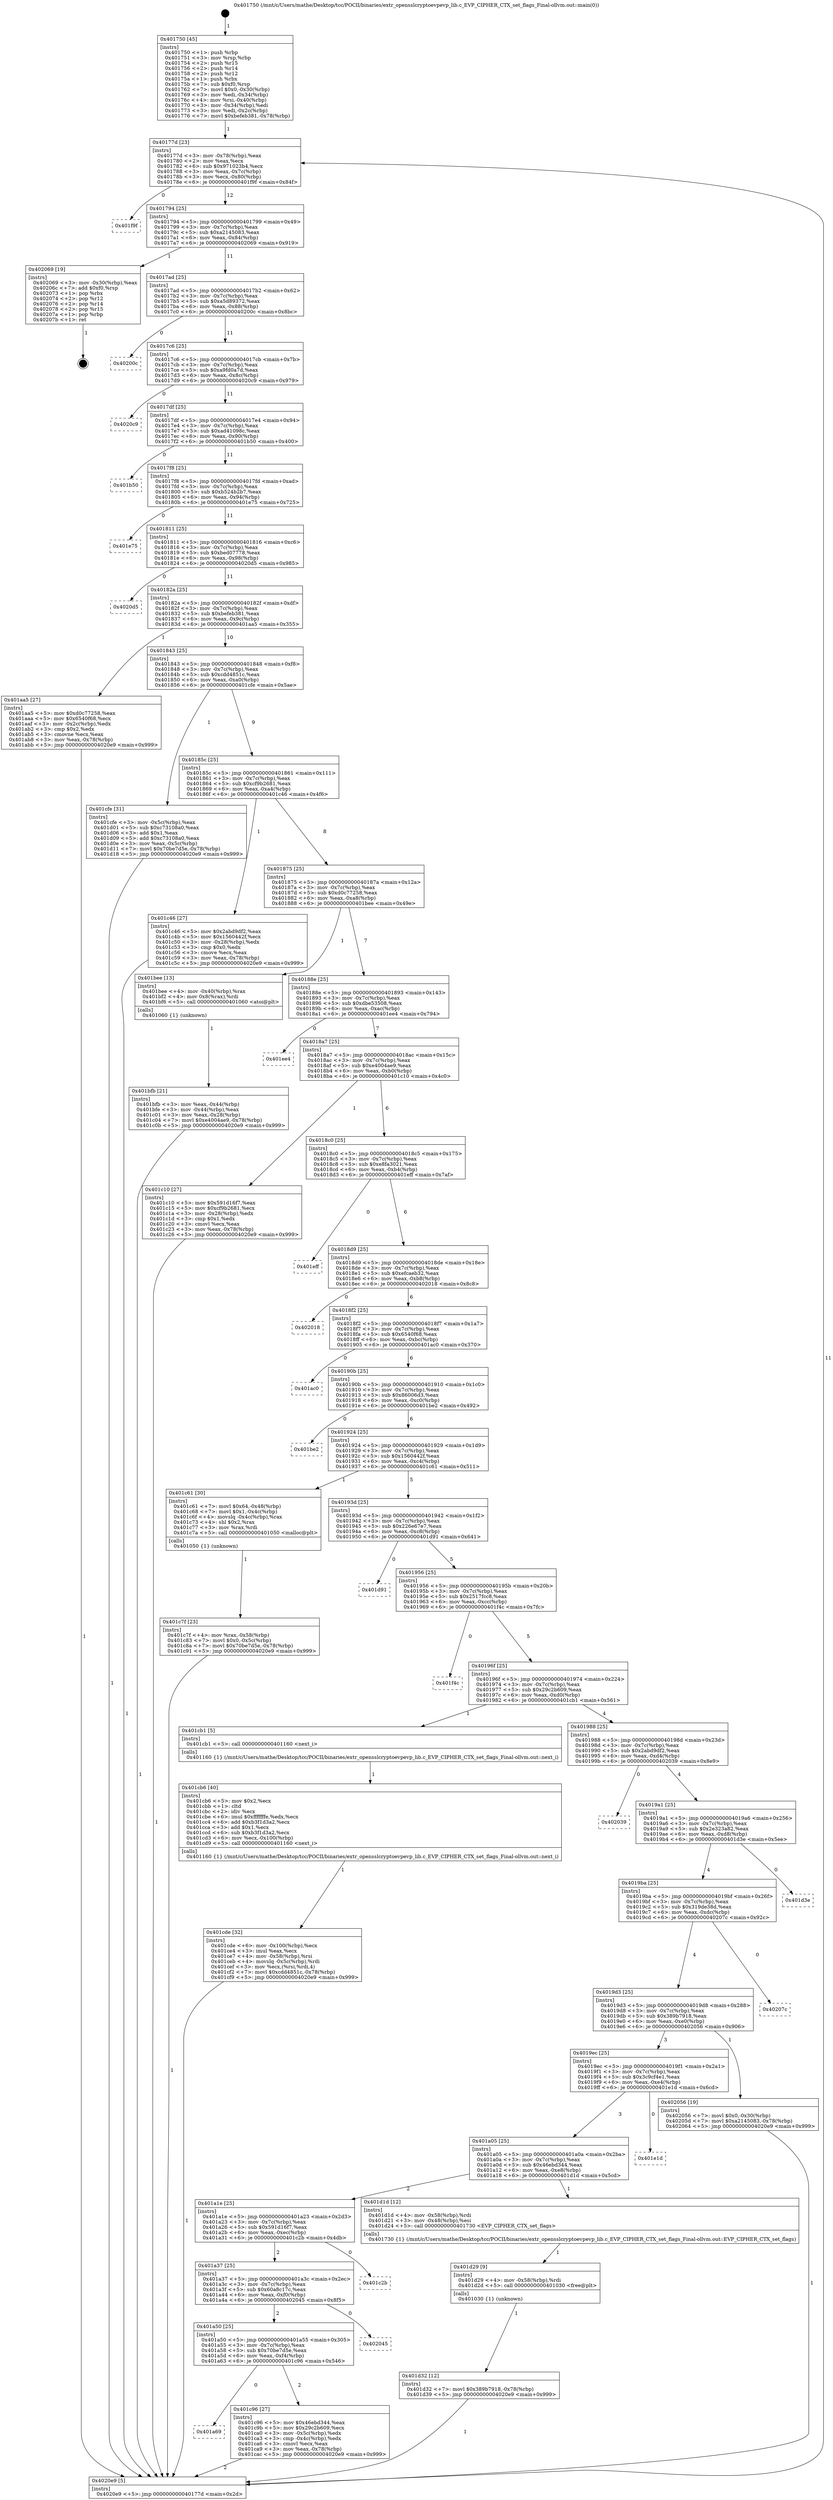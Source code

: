 digraph "0x401750" {
  label = "0x401750 (/mnt/c/Users/mathe/Desktop/tcc/POCII/binaries/extr_opensslcryptoevpevp_lib.c_EVP_CIPHER_CTX_set_flags_Final-ollvm.out::main(0))"
  labelloc = "t"
  node[shape=record]

  Entry [label="",width=0.3,height=0.3,shape=circle,fillcolor=black,style=filled]
  "0x40177d" [label="{
     0x40177d [23]\l
     | [instrs]\l
     &nbsp;&nbsp;0x40177d \<+3\>: mov -0x78(%rbp),%eax\l
     &nbsp;&nbsp;0x401780 \<+2\>: mov %eax,%ecx\l
     &nbsp;&nbsp;0x401782 \<+6\>: sub $0x971023b4,%ecx\l
     &nbsp;&nbsp;0x401788 \<+3\>: mov %eax,-0x7c(%rbp)\l
     &nbsp;&nbsp;0x40178b \<+3\>: mov %ecx,-0x80(%rbp)\l
     &nbsp;&nbsp;0x40178e \<+6\>: je 0000000000401f9f \<main+0x84f\>\l
  }"]
  "0x401f9f" [label="{
     0x401f9f\l
  }", style=dashed]
  "0x401794" [label="{
     0x401794 [25]\l
     | [instrs]\l
     &nbsp;&nbsp;0x401794 \<+5\>: jmp 0000000000401799 \<main+0x49\>\l
     &nbsp;&nbsp;0x401799 \<+3\>: mov -0x7c(%rbp),%eax\l
     &nbsp;&nbsp;0x40179c \<+5\>: sub $0xa2145083,%eax\l
     &nbsp;&nbsp;0x4017a1 \<+6\>: mov %eax,-0x84(%rbp)\l
     &nbsp;&nbsp;0x4017a7 \<+6\>: je 0000000000402069 \<main+0x919\>\l
  }"]
  Exit [label="",width=0.3,height=0.3,shape=circle,fillcolor=black,style=filled,peripheries=2]
  "0x402069" [label="{
     0x402069 [19]\l
     | [instrs]\l
     &nbsp;&nbsp;0x402069 \<+3\>: mov -0x30(%rbp),%eax\l
     &nbsp;&nbsp;0x40206c \<+7\>: add $0xf0,%rsp\l
     &nbsp;&nbsp;0x402073 \<+1\>: pop %rbx\l
     &nbsp;&nbsp;0x402074 \<+2\>: pop %r12\l
     &nbsp;&nbsp;0x402076 \<+2\>: pop %r14\l
     &nbsp;&nbsp;0x402078 \<+2\>: pop %r15\l
     &nbsp;&nbsp;0x40207a \<+1\>: pop %rbp\l
     &nbsp;&nbsp;0x40207b \<+1\>: ret\l
  }"]
  "0x4017ad" [label="{
     0x4017ad [25]\l
     | [instrs]\l
     &nbsp;&nbsp;0x4017ad \<+5\>: jmp 00000000004017b2 \<main+0x62\>\l
     &nbsp;&nbsp;0x4017b2 \<+3\>: mov -0x7c(%rbp),%eax\l
     &nbsp;&nbsp;0x4017b5 \<+5\>: sub $0xa5d89372,%eax\l
     &nbsp;&nbsp;0x4017ba \<+6\>: mov %eax,-0x88(%rbp)\l
     &nbsp;&nbsp;0x4017c0 \<+6\>: je 000000000040200c \<main+0x8bc\>\l
  }"]
  "0x401d32" [label="{
     0x401d32 [12]\l
     | [instrs]\l
     &nbsp;&nbsp;0x401d32 \<+7\>: movl $0x389b7918,-0x78(%rbp)\l
     &nbsp;&nbsp;0x401d39 \<+5\>: jmp 00000000004020e9 \<main+0x999\>\l
  }"]
  "0x40200c" [label="{
     0x40200c\l
  }", style=dashed]
  "0x4017c6" [label="{
     0x4017c6 [25]\l
     | [instrs]\l
     &nbsp;&nbsp;0x4017c6 \<+5\>: jmp 00000000004017cb \<main+0x7b\>\l
     &nbsp;&nbsp;0x4017cb \<+3\>: mov -0x7c(%rbp),%eax\l
     &nbsp;&nbsp;0x4017ce \<+5\>: sub $0xa9fd0a7d,%eax\l
     &nbsp;&nbsp;0x4017d3 \<+6\>: mov %eax,-0x8c(%rbp)\l
     &nbsp;&nbsp;0x4017d9 \<+6\>: je 00000000004020c9 \<main+0x979\>\l
  }"]
  "0x401d29" [label="{
     0x401d29 [9]\l
     | [instrs]\l
     &nbsp;&nbsp;0x401d29 \<+4\>: mov -0x58(%rbp),%rdi\l
     &nbsp;&nbsp;0x401d2d \<+5\>: call 0000000000401030 \<free@plt\>\l
     | [calls]\l
     &nbsp;&nbsp;0x401030 \{1\} (unknown)\l
  }"]
  "0x4020c9" [label="{
     0x4020c9\l
  }", style=dashed]
  "0x4017df" [label="{
     0x4017df [25]\l
     | [instrs]\l
     &nbsp;&nbsp;0x4017df \<+5\>: jmp 00000000004017e4 \<main+0x94\>\l
     &nbsp;&nbsp;0x4017e4 \<+3\>: mov -0x7c(%rbp),%eax\l
     &nbsp;&nbsp;0x4017e7 \<+5\>: sub $0xad41098c,%eax\l
     &nbsp;&nbsp;0x4017ec \<+6\>: mov %eax,-0x90(%rbp)\l
     &nbsp;&nbsp;0x4017f2 \<+6\>: je 0000000000401b50 \<main+0x400\>\l
  }"]
  "0x401cde" [label="{
     0x401cde [32]\l
     | [instrs]\l
     &nbsp;&nbsp;0x401cde \<+6\>: mov -0x100(%rbp),%ecx\l
     &nbsp;&nbsp;0x401ce4 \<+3\>: imul %eax,%ecx\l
     &nbsp;&nbsp;0x401ce7 \<+4\>: mov -0x58(%rbp),%rsi\l
     &nbsp;&nbsp;0x401ceb \<+4\>: movslq -0x5c(%rbp),%rdi\l
     &nbsp;&nbsp;0x401cef \<+3\>: mov %ecx,(%rsi,%rdi,4)\l
     &nbsp;&nbsp;0x401cf2 \<+7\>: movl $0xcdd4851c,-0x78(%rbp)\l
     &nbsp;&nbsp;0x401cf9 \<+5\>: jmp 00000000004020e9 \<main+0x999\>\l
  }"]
  "0x401b50" [label="{
     0x401b50\l
  }", style=dashed]
  "0x4017f8" [label="{
     0x4017f8 [25]\l
     | [instrs]\l
     &nbsp;&nbsp;0x4017f8 \<+5\>: jmp 00000000004017fd \<main+0xad\>\l
     &nbsp;&nbsp;0x4017fd \<+3\>: mov -0x7c(%rbp),%eax\l
     &nbsp;&nbsp;0x401800 \<+5\>: sub $0xb524b2b7,%eax\l
     &nbsp;&nbsp;0x401805 \<+6\>: mov %eax,-0x94(%rbp)\l
     &nbsp;&nbsp;0x40180b \<+6\>: je 0000000000401e75 \<main+0x725\>\l
  }"]
  "0x401cb6" [label="{
     0x401cb6 [40]\l
     | [instrs]\l
     &nbsp;&nbsp;0x401cb6 \<+5\>: mov $0x2,%ecx\l
     &nbsp;&nbsp;0x401cbb \<+1\>: cltd\l
     &nbsp;&nbsp;0x401cbc \<+2\>: idiv %ecx\l
     &nbsp;&nbsp;0x401cbe \<+6\>: imul $0xfffffffe,%edx,%ecx\l
     &nbsp;&nbsp;0x401cc4 \<+6\>: add $0xb3f1d3a2,%ecx\l
     &nbsp;&nbsp;0x401cca \<+3\>: add $0x1,%ecx\l
     &nbsp;&nbsp;0x401ccd \<+6\>: sub $0xb3f1d3a2,%ecx\l
     &nbsp;&nbsp;0x401cd3 \<+6\>: mov %ecx,-0x100(%rbp)\l
     &nbsp;&nbsp;0x401cd9 \<+5\>: call 0000000000401160 \<next_i\>\l
     | [calls]\l
     &nbsp;&nbsp;0x401160 \{1\} (/mnt/c/Users/mathe/Desktop/tcc/POCII/binaries/extr_opensslcryptoevpevp_lib.c_EVP_CIPHER_CTX_set_flags_Final-ollvm.out::next_i)\l
  }"]
  "0x401e75" [label="{
     0x401e75\l
  }", style=dashed]
  "0x401811" [label="{
     0x401811 [25]\l
     | [instrs]\l
     &nbsp;&nbsp;0x401811 \<+5\>: jmp 0000000000401816 \<main+0xc6\>\l
     &nbsp;&nbsp;0x401816 \<+3\>: mov -0x7c(%rbp),%eax\l
     &nbsp;&nbsp;0x401819 \<+5\>: sub $0xbed07778,%eax\l
     &nbsp;&nbsp;0x40181e \<+6\>: mov %eax,-0x98(%rbp)\l
     &nbsp;&nbsp;0x401824 \<+6\>: je 00000000004020d5 \<main+0x985\>\l
  }"]
  "0x401a69" [label="{
     0x401a69\l
  }", style=dashed]
  "0x4020d5" [label="{
     0x4020d5\l
  }", style=dashed]
  "0x40182a" [label="{
     0x40182a [25]\l
     | [instrs]\l
     &nbsp;&nbsp;0x40182a \<+5\>: jmp 000000000040182f \<main+0xdf\>\l
     &nbsp;&nbsp;0x40182f \<+3\>: mov -0x7c(%rbp),%eax\l
     &nbsp;&nbsp;0x401832 \<+5\>: sub $0xbefeb381,%eax\l
     &nbsp;&nbsp;0x401837 \<+6\>: mov %eax,-0x9c(%rbp)\l
     &nbsp;&nbsp;0x40183d \<+6\>: je 0000000000401aa5 \<main+0x355\>\l
  }"]
  "0x401c96" [label="{
     0x401c96 [27]\l
     | [instrs]\l
     &nbsp;&nbsp;0x401c96 \<+5\>: mov $0x46ebd344,%eax\l
     &nbsp;&nbsp;0x401c9b \<+5\>: mov $0x29c2b609,%ecx\l
     &nbsp;&nbsp;0x401ca0 \<+3\>: mov -0x5c(%rbp),%edx\l
     &nbsp;&nbsp;0x401ca3 \<+3\>: cmp -0x4c(%rbp),%edx\l
     &nbsp;&nbsp;0x401ca6 \<+3\>: cmovl %ecx,%eax\l
     &nbsp;&nbsp;0x401ca9 \<+3\>: mov %eax,-0x78(%rbp)\l
     &nbsp;&nbsp;0x401cac \<+5\>: jmp 00000000004020e9 \<main+0x999\>\l
  }"]
  "0x401aa5" [label="{
     0x401aa5 [27]\l
     | [instrs]\l
     &nbsp;&nbsp;0x401aa5 \<+5\>: mov $0xd0c77258,%eax\l
     &nbsp;&nbsp;0x401aaa \<+5\>: mov $0x6540f68,%ecx\l
     &nbsp;&nbsp;0x401aaf \<+3\>: mov -0x2c(%rbp),%edx\l
     &nbsp;&nbsp;0x401ab2 \<+3\>: cmp $0x2,%edx\l
     &nbsp;&nbsp;0x401ab5 \<+3\>: cmovne %ecx,%eax\l
     &nbsp;&nbsp;0x401ab8 \<+3\>: mov %eax,-0x78(%rbp)\l
     &nbsp;&nbsp;0x401abb \<+5\>: jmp 00000000004020e9 \<main+0x999\>\l
  }"]
  "0x401843" [label="{
     0x401843 [25]\l
     | [instrs]\l
     &nbsp;&nbsp;0x401843 \<+5\>: jmp 0000000000401848 \<main+0xf8\>\l
     &nbsp;&nbsp;0x401848 \<+3\>: mov -0x7c(%rbp),%eax\l
     &nbsp;&nbsp;0x40184b \<+5\>: sub $0xcdd4851c,%eax\l
     &nbsp;&nbsp;0x401850 \<+6\>: mov %eax,-0xa0(%rbp)\l
     &nbsp;&nbsp;0x401856 \<+6\>: je 0000000000401cfe \<main+0x5ae\>\l
  }"]
  "0x4020e9" [label="{
     0x4020e9 [5]\l
     | [instrs]\l
     &nbsp;&nbsp;0x4020e9 \<+5\>: jmp 000000000040177d \<main+0x2d\>\l
  }"]
  "0x401750" [label="{
     0x401750 [45]\l
     | [instrs]\l
     &nbsp;&nbsp;0x401750 \<+1\>: push %rbp\l
     &nbsp;&nbsp;0x401751 \<+3\>: mov %rsp,%rbp\l
     &nbsp;&nbsp;0x401754 \<+2\>: push %r15\l
     &nbsp;&nbsp;0x401756 \<+2\>: push %r14\l
     &nbsp;&nbsp;0x401758 \<+2\>: push %r12\l
     &nbsp;&nbsp;0x40175a \<+1\>: push %rbx\l
     &nbsp;&nbsp;0x40175b \<+7\>: sub $0xf0,%rsp\l
     &nbsp;&nbsp;0x401762 \<+7\>: movl $0x0,-0x30(%rbp)\l
     &nbsp;&nbsp;0x401769 \<+3\>: mov %edi,-0x34(%rbp)\l
     &nbsp;&nbsp;0x40176c \<+4\>: mov %rsi,-0x40(%rbp)\l
     &nbsp;&nbsp;0x401770 \<+3\>: mov -0x34(%rbp),%edi\l
     &nbsp;&nbsp;0x401773 \<+3\>: mov %edi,-0x2c(%rbp)\l
     &nbsp;&nbsp;0x401776 \<+7\>: movl $0xbefeb381,-0x78(%rbp)\l
  }"]
  "0x401a50" [label="{
     0x401a50 [25]\l
     | [instrs]\l
     &nbsp;&nbsp;0x401a50 \<+5\>: jmp 0000000000401a55 \<main+0x305\>\l
     &nbsp;&nbsp;0x401a55 \<+3\>: mov -0x7c(%rbp),%eax\l
     &nbsp;&nbsp;0x401a58 \<+5\>: sub $0x70be7d5e,%eax\l
     &nbsp;&nbsp;0x401a5d \<+6\>: mov %eax,-0xf4(%rbp)\l
     &nbsp;&nbsp;0x401a63 \<+6\>: je 0000000000401c96 \<main+0x546\>\l
  }"]
  "0x401cfe" [label="{
     0x401cfe [31]\l
     | [instrs]\l
     &nbsp;&nbsp;0x401cfe \<+3\>: mov -0x5c(%rbp),%eax\l
     &nbsp;&nbsp;0x401d01 \<+5\>: sub $0xc73108a0,%eax\l
     &nbsp;&nbsp;0x401d06 \<+3\>: add $0x1,%eax\l
     &nbsp;&nbsp;0x401d09 \<+5\>: add $0xc73108a0,%eax\l
     &nbsp;&nbsp;0x401d0e \<+3\>: mov %eax,-0x5c(%rbp)\l
     &nbsp;&nbsp;0x401d11 \<+7\>: movl $0x70be7d5e,-0x78(%rbp)\l
     &nbsp;&nbsp;0x401d18 \<+5\>: jmp 00000000004020e9 \<main+0x999\>\l
  }"]
  "0x40185c" [label="{
     0x40185c [25]\l
     | [instrs]\l
     &nbsp;&nbsp;0x40185c \<+5\>: jmp 0000000000401861 \<main+0x111\>\l
     &nbsp;&nbsp;0x401861 \<+3\>: mov -0x7c(%rbp),%eax\l
     &nbsp;&nbsp;0x401864 \<+5\>: sub $0xcf9b2681,%eax\l
     &nbsp;&nbsp;0x401869 \<+6\>: mov %eax,-0xa4(%rbp)\l
     &nbsp;&nbsp;0x40186f \<+6\>: je 0000000000401c46 \<main+0x4f6\>\l
  }"]
  "0x402045" [label="{
     0x402045\l
  }", style=dashed]
  "0x401c46" [label="{
     0x401c46 [27]\l
     | [instrs]\l
     &nbsp;&nbsp;0x401c46 \<+5\>: mov $0x2abd9df2,%eax\l
     &nbsp;&nbsp;0x401c4b \<+5\>: mov $0x1560442f,%ecx\l
     &nbsp;&nbsp;0x401c50 \<+3\>: mov -0x28(%rbp),%edx\l
     &nbsp;&nbsp;0x401c53 \<+3\>: cmp $0x0,%edx\l
     &nbsp;&nbsp;0x401c56 \<+3\>: cmove %ecx,%eax\l
     &nbsp;&nbsp;0x401c59 \<+3\>: mov %eax,-0x78(%rbp)\l
     &nbsp;&nbsp;0x401c5c \<+5\>: jmp 00000000004020e9 \<main+0x999\>\l
  }"]
  "0x401875" [label="{
     0x401875 [25]\l
     | [instrs]\l
     &nbsp;&nbsp;0x401875 \<+5\>: jmp 000000000040187a \<main+0x12a\>\l
     &nbsp;&nbsp;0x40187a \<+3\>: mov -0x7c(%rbp),%eax\l
     &nbsp;&nbsp;0x40187d \<+5\>: sub $0xd0c77258,%eax\l
     &nbsp;&nbsp;0x401882 \<+6\>: mov %eax,-0xa8(%rbp)\l
     &nbsp;&nbsp;0x401888 \<+6\>: je 0000000000401bee \<main+0x49e\>\l
  }"]
  "0x401a37" [label="{
     0x401a37 [25]\l
     | [instrs]\l
     &nbsp;&nbsp;0x401a37 \<+5\>: jmp 0000000000401a3c \<main+0x2ec\>\l
     &nbsp;&nbsp;0x401a3c \<+3\>: mov -0x7c(%rbp),%eax\l
     &nbsp;&nbsp;0x401a3f \<+5\>: sub $0x60a8c17c,%eax\l
     &nbsp;&nbsp;0x401a44 \<+6\>: mov %eax,-0xf0(%rbp)\l
     &nbsp;&nbsp;0x401a4a \<+6\>: je 0000000000402045 \<main+0x8f5\>\l
  }"]
  "0x401bee" [label="{
     0x401bee [13]\l
     | [instrs]\l
     &nbsp;&nbsp;0x401bee \<+4\>: mov -0x40(%rbp),%rax\l
     &nbsp;&nbsp;0x401bf2 \<+4\>: mov 0x8(%rax),%rdi\l
     &nbsp;&nbsp;0x401bf6 \<+5\>: call 0000000000401060 \<atoi@plt\>\l
     | [calls]\l
     &nbsp;&nbsp;0x401060 \{1\} (unknown)\l
  }"]
  "0x40188e" [label="{
     0x40188e [25]\l
     | [instrs]\l
     &nbsp;&nbsp;0x40188e \<+5\>: jmp 0000000000401893 \<main+0x143\>\l
     &nbsp;&nbsp;0x401893 \<+3\>: mov -0x7c(%rbp),%eax\l
     &nbsp;&nbsp;0x401896 \<+5\>: sub $0xdbe53508,%eax\l
     &nbsp;&nbsp;0x40189b \<+6\>: mov %eax,-0xac(%rbp)\l
     &nbsp;&nbsp;0x4018a1 \<+6\>: je 0000000000401ee4 \<main+0x794\>\l
  }"]
  "0x401bfb" [label="{
     0x401bfb [21]\l
     | [instrs]\l
     &nbsp;&nbsp;0x401bfb \<+3\>: mov %eax,-0x44(%rbp)\l
     &nbsp;&nbsp;0x401bfe \<+3\>: mov -0x44(%rbp),%eax\l
     &nbsp;&nbsp;0x401c01 \<+3\>: mov %eax,-0x28(%rbp)\l
     &nbsp;&nbsp;0x401c04 \<+7\>: movl $0xe4004ae9,-0x78(%rbp)\l
     &nbsp;&nbsp;0x401c0b \<+5\>: jmp 00000000004020e9 \<main+0x999\>\l
  }"]
  "0x401c2b" [label="{
     0x401c2b\l
  }", style=dashed]
  "0x401ee4" [label="{
     0x401ee4\l
  }", style=dashed]
  "0x4018a7" [label="{
     0x4018a7 [25]\l
     | [instrs]\l
     &nbsp;&nbsp;0x4018a7 \<+5\>: jmp 00000000004018ac \<main+0x15c\>\l
     &nbsp;&nbsp;0x4018ac \<+3\>: mov -0x7c(%rbp),%eax\l
     &nbsp;&nbsp;0x4018af \<+5\>: sub $0xe4004ae9,%eax\l
     &nbsp;&nbsp;0x4018b4 \<+6\>: mov %eax,-0xb0(%rbp)\l
     &nbsp;&nbsp;0x4018ba \<+6\>: je 0000000000401c10 \<main+0x4c0\>\l
  }"]
  "0x401a1e" [label="{
     0x401a1e [25]\l
     | [instrs]\l
     &nbsp;&nbsp;0x401a1e \<+5\>: jmp 0000000000401a23 \<main+0x2d3\>\l
     &nbsp;&nbsp;0x401a23 \<+3\>: mov -0x7c(%rbp),%eax\l
     &nbsp;&nbsp;0x401a26 \<+5\>: sub $0x591d16f7,%eax\l
     &nbsp;&nbsp;0x401a2b \<+6\>: mov %eax,-0xec(%rbp)\l
     &nbsp;&nbsp;0x401a31 \<+6\>: je 0000000000401c2b \<main+0x4db\>\l
  }"]
  "0x401c10" [label="{
     0x401c10 [27]\l
     | [instrs]\l
     &nbsp;&nbsp;0x401c10 \<+5\>: mov $0x591d16f7,%eax\l
     &nbsp;&nbsp;0x401c15 \<+5\>: mov $0xcf9b2681,%ecx\l
     &nbsp;&nbsp;0x401c1a \<+3\>: mov -0x28(%rbp),%edx\l
     &nbsp;&nbsp;0x401c1d \<+3\>: cmp $0x1,%edx\l
     &nbsp;&nbsp;0x401c20 \<+3\>: cmovl %ecx,%eax\l
     &nbsp;&nbsp;0x401c23 \<+3\>: mov %eax,-0x78(%rbp)\l
     &nbsp;&nbsp;0x401c26 \<+5\>: jmp 00000000004020e9 \<main+0x999\>\l
  }"]
  "0x4018c0" [label="{
     0x4018c0 [25]\l
     | [instrs]\l
     &nbsp;&nbsp;0x4018c0 \<+5\>: jmp 00000000004018c5 \<main+0x175\>\l
     &nbsp;&nbsp;0x4018c5 \<+3\>: mov -0x7c(%rbp),%eax\l
     &nbsp;&nbsp;0x4018c8 \<+5\>: sub $0xe8fa3021,%eax\l
     &nbsp;&nbsp;0x4018cd \<+6\>: mov %eax,-0xb4(%rbp)\l
     &nbsp;&nbsp;0x4018d3 \<+6\>: je 0000000000401eff \<main+0x7af\>\l
  }"]
  "0x401d1d" [label="{
     0x401d1d [12]\l
     | [instrs]\l
     &nbsp;&nbsp;0x401d1d \<+4\>: mov -0x58(%rbp),%rdi\l
     &nbsp;&nbsp;0x401d21 \<+3\>: mov -0x48(%rbp),%esi\l
     &nbsp;&nbsp;0x401d24 \<+5\>: call 0000000000401730 \<EVP_CIPHER_CTX_set_flags\>\l
     | [calls]\l
     &nbsp;&nbsp;0x401730 \{1\} (/mnt/c/Users/mathe/Desktop/tcc/POCII/binaries/extr_opensslcryptoevpevp_lib.c_EVP_CIPHER_CTX_set_flags_Final-ollvm.out::EVP_CIPHER_CTX_set_flags)\l
  }"]
  "0x401eff" [label="{
     0x401eff\l
  }", style=dashed]
  "0x4018d9" [label="{
     0x4018d9 [25]\l
     | [instrs]\l
     &nbsp;&nbsp;0x4018d9 \<+5\>: jmp 00000000004018de \<main+0x18e\>\l
     &nbsp;&nbsp;0x4018de \<+3\>: mov -0x7c(%rbp),%eax\l
     &nbsp;&nbsp;0x4018e1 \<+5\>: sub $0xefcaeb32,%eax\l
     &nbsp;&nbsp;0x4018e6 \<+6\>: mov %eax,-0xb8(%rbp)\l
     &nbsp;&nbsp;0x4018ec \<+6\>: je 0000000000402018 \<main+0x8c8\>\l
  }"]
  "0x401a05" [label="{
     0x401a05 [25]\l
     | [instrs]\l
     &nbsp;&nbsp;0x401a05 \<+5\>: jmp 0000000000401a0a \<main+0x2ba\>\l
     &nbsp;&nbsp;0x401a0a \<+3\>: mov -0x7c(%rbp),%eax\l
     &nbsp;&nbsp;0x401a0d \<+5\>: sub $0x46ebd344,%eax\l
     &nbsp;&nbsp;0x401a12 \<+6\>: mov %eax,-0xe8(%rbp)\l
     &nbsp;&nbsp;0x401a18 \<+6\>: je 0000000000401d1d \<main+0x5cd\>\l
  }"]
  "0x402018" [label="{
     0x402018\l
  }", style=dashed]
  "0x4018f2" [label="{
     0x4018f2 [25]\l
     | [instrs]\l
     &nbsp;&nbsp;0x4018f2 \<+5\>: jmp 00000000004018f7 \<main+0x1a7\>\l
     &nbsp;&nbsp;0x4018f7 \<+3\>: mov -0x7c(%rbp),%eax\l
     &nbsp;&nbsp;0x4018fa \<+5\>: sub $0x6540f68,%eax\l
     &nbsp;&nbsp;0x4018ff \<+6\>: mov %eax,-0xbc(%rbp)\l
     &nbsp;&nbsp;0x401905 \<+6\>: je 0000000000401ac0 \<main+0x370\>\l
  }"]
  "0x401e1d" [label="{
     0x401e1d\l
  }", style=dashed]
  "0x401ac0" [label="{
     0x401ac0\l
  }", style=dashed]
  "0x40190b" [label="{
     0x40190b [25]\l
     | [instrs]\l
     &nbsp;&nbsp;0x40190b \<+5\>: jmp 0000000000401910 \<main+0x1c0\>\l
     &nbsp;&nbsp;0x401910 \<+3\>: mov -0x7c(%rbp),%eax\l
     &nbsp;&nbsp;0x401913 \<+5\>: sub $0x86006d3,%eax\l
     &nbsp;&nbsp;0x401918 \<+6\>: mov %eax,-0xc0(%rbp)\l
     &nbsp;&nbsp;0x40191e \<+6\>: je 0000000000401be2 \<main+0x492\>\l
  }"]
  "0x4019ec" [label="{
     0x4019ec [25]\l
     | [instrs]\l
     &nbsp;&nbsp;0x4019ec \<+5\>: jmp 00000000004019f1 \<main+0x2a1\>\l
     &nbsp;&nbsp;0x4019f1 \<+3\>: mov -0x7c(%rbp),%eax\l
     &nbsp;&nbsp;0x4019f4 \<+5\>: sub $0x3c9cf4e1,%eax\l
     &nbsp;&nbsp;0x4019f9 \<+6\>: mov %eax,-0xe4(%rbp)\l
     &nbsp;&nbsp;0x4019ff \<+6\>: je 0000000000401e1d \<main+0x6cd\>\l
  }"]
  "0x401be2" [label="{
     0x401be2\l
  }", style=dashed]
  "0x401924" [label="{
     0x401924 [25]\l
     | [instrs]\l
     &nbsp;&nbsp;0x401924 \<+5\>: jmp 0000000000401929 \<main+0x1d9\>\l
     &nbsp;&nbsp;0x401929 \<+3\>: mov -0x7c(%rbp),%eax\l
     &nbsp;&nbsp;0x40192c \<+5\>: sub $0x1560442f,%eax\l
     &nbsp;&nbsp;0x401931 \<+6\>: mov %eax,-0xc4(%rbp)\l
     &nbsp;&nbsp;0x401937 \<+6\>: je 0000000000401c61 \<main+0x511\>\l
  }"]
  "0x402056" [label="{
     0x402056 [19]\l
     | [instrs]\l
     &nbsp;&nbsp;0x402056 \<+7\>: movl $0x0,-0x30(%rbp)\l
     &nbsp;&nbsp;0x40205d \<+7\>: movl $0xa2145083,-0x78(%rbp)\l
     &nbsp;&nbsp;0x402064 \<+5\>: jmp 00000000004020e9 \<main+0x999\>\l
  }"]
  "0x401c61" [label="{
     0x401c61 [30]\l
     | [instrs]\l
     &nbsp;&nbsp;0x401c61 \<+7\>: movl $0x64,-0x48(%rbp)\l
     &nbsp;&nbsp;0x401c68 \<+7\>: movl $0x1,-0x4c(%rbp)\l
     &nbsp;&nbsp;0x401c6f \<+4\>: movslq -0x4c(%rbp),%rax\l
     &nbsp;&nbsp;0x401c73 \<+4\>: shl $0x2,%rax\l
     &nbsp;&nbsp;0x401c77 \<+3\>: mov %rax,%rdi\l
     &nbsp;&nbsp;0x401c7a \<+5\>: call 0000000000401050 \<malloc@plt\>\l
     | [calls]\l
     &nbsp;&nbsp;0x401050 \{1\} (unknown)\l
  }"]
  "0x40193d" [label="{
     0x40193d [25]\l
     | [instrs]\l
     &nbsp;&nbsp;0x40193d \<+5\>: jmp 0000000000401942 \<main+0x1f2\>\l
     &nbsp;&nbsp;0x401942 \<+3\>: mov -0x7c(%rbp),%eax\l
     &nbsp;&nbsp;0x401945 \<+5\>: sub $0x226e67e7,%eax\l
     &nbsp;&nbsp;0x40194a \<+6\>: mov %eax,-0xc8(%rbp)\l
     &nbsp;&nbsp;0x401950 \<+6\>: je 0000000000401d91 \<main+0x641\>\l
  }"]
  "0x401c7f" [label="{
     0x401c7f [23]\l
     | [instrs]\l
     &nbsp;&nbsp;0x401c7f \<+4\>: mov %rax,-0x58(%rbp)\l
     &nbsp;&nbsp;0x401c83 \<+7\>: movl $0x0,-0x5c(%rbp)\l
     &nbsp;&nbsp;0x401c8a \<+7\>: movl $0x70be7d5e,-0x78(%rbp)\l
     &nbsp;&nbsp;0x401c91 \<+5\>: jmp 00000000004020e9 \<main+0x999\>\l
  }"]
  "0x4019d3" [label="{
     0x4019d3 [25]\l
     | [instrs]\l
     &nbsp;&nbsp;0x4019d3 \<+5\>: jmp 00000000004019d8 \<main+0x288\>\l
     &nbsp;&nbsp;0x4019d8 \<+3\>: mov -0x7c(%rbp),%eax\l
     &nbsp;&nbsp;0x4019db \<+5\>: sub $0x389b7918,%eax\l
     &nbsp;&nbsp;0x4019e0 \<+6\>: mov %eax,-0xe0(%rbp)\l
     &nbsp;&nbsp;0x4019e6 \<+6\>: je 0000000000402056 \<main+0x906\>\l
  }"]
  "0x401d91" [label="{
     0x401d91\l
  }", style=dashed]
  "0x401956" [label="{
     0x401956 [25]\l
     | [instrs]\l
     &nbsp;&nbsp;0x401956 \<+5\>: jmp 000000000040195b \<main+0x20b\>\l
     &nbsp;&nbsp;0x40195b \<+3\>: mov -0x7c(%rbp),%eax\l
     &nbsp;&nbsp;0x40195e \<+5\>: sub $0x2517fcc8,%eax\l
     &nbsp;&nbsp;0x401963 \<+6\>: mov %eax,-0xcc(%rbp)\l
     &nbsp;&nbsp;0x401969 \<+6\>: je 0000000000401f4c \<main+0x7fc\>\l
  }"]
  "0x40207c" [label="{
     0x40207c\l
  }", style=dashed]
  "0x401f4c" [label="{
     0x401f4c\l
  }", style=dashed]
  "0x40196f" [label="{
     0x40196f [25]\l
     | [instrs]\l
     &nbsp;&nbsp;0x40196f \<+5\>: jmp 0000000000401974 \<main+0x224\>\l
     &nbsp;&nbsp;0x401974 \<+3\>: mov -0x7c(%rbp),%eax\l
     &nbsp;&nbsp;0x401977 \<+5\>: sub $0x29c2b609,%eax\l
     &nbsp;&nbsp;0x40197c \<+6\>: mov %eax,-0xd0(%rbp)\l
     &nbsp;&nbsp;0x401982 \<+6\>: je 0000000000401cb1 \<main+0x561\>\l
  }"]
  "0x4019ba" [label="{
     0x4019ba [25]\l
     | [instrs]\l
     &nbsp;&nbsp;0x4019ba \<+5\>: jmp 00000000004019bf \<main+0x26f\>\l
     &nbsp;&nbsp;0x4019bf \<+3\>: mov -0x7c(%rbp),%eax\l
     &nbsp;&nbsp;0x4019c2 \<+5\>: sub $0x319de38d,%eax\l
     &nbsp;&nbsp;0x4019c7 \<+6\>: mov %eax,-0xdc(%rbp)\l
     &nbsp;&nbsp;0x4019cd \<+6\>: je 000000000040207c \<main+0x92c\>\l
  }"]
  "0x401cb1" [label="{
     0x401cb1 [5]\l
     | [instrs]\l
     &nbsp;&nbsp;0x401cb1 \<+5\>: call 0000000000401160 \<next_i\>\l
     | [calls]\l
     &nbsp;&nbsp;0x401160 \{1\} (/mnt/c/Users/mathe/Desktop/tcc/POCII/binaries/extr_opensslcryptoevpevp_lib.c_EVP_CIPHER_CTX_set_flags_Final-ollvm.out::next_i)\l
  }"]
  "0x401988" [label="{
     0x401988 [25]\l
     | [instrs]\l
     &nbsp;&nbsp;0x401988 \<+5\>: jmp 000000000040198d \<main+0x23d\>\l
     &nbsp;&nbsp;0x40198d \<+3\>: mov -0x7c(%rbp),%eax\l
     &nbsp;&nbsp;0x401990 \<+5\>: sub $0x2abd9df2,%eax\l
     &nbsp;&nbsp;0x401995 \<+6\>: mov %eax,-0xd4(%rbp)\l
     &nbsp;&nbsp;0x40199b \<+6\>: je 0000000000402039 \<main+0x8e9\>\l
  }"]
  "0x401d3e" [label="{
     0x401d3e\l
  }", style=dashed]
  "0x402039" [label="{
     0x402039\l
  }", style=dashed]
  "0x4019a1" [label="{
     0x4019a1 [25]\l
     | [instrs]\l
     &nbsp;&nbsp;0x4019a1 \<+5\>: jmp 00000000004019a6 \<main+0x256\>\l
     &nbsp;&nbsp;0x4019a6 \<+3\>: mov -0x7c(%rbp),%eax\l
     &nbsp;&nbsp;0x4019a9 \<+5\>: sub $0x2e323a82,%eax\l
     &nbsp;&nbsp;0x4019ae \<+6\>: mov %eax,-0xd8(%rbp)\l
     &nbsp;&nbsp;0x4019b4 \<+6\>: je 0000000000401d3e \<main+0x5ee\>\l
  }"]
  Entry -> "0x401750" [label=" 1"]
  "0x40177d" -> "0x401f9f" [label=" 0"]
  "0x40177d" -> "0x401794" [label=" 12"]
  "0x402069" -> Exit [label=" 1"]
  "0x401794" -> "0x402069" [label=" 1"]
  "0x401794" -> "0x4017ad" [label=" 11"]
  "0x402056" -> "0x4020e9" [label=" 1"]
  "0x4017ad" -> "0x40200c" [label=" 0"]
  "0x4017ad" -> "0x4017c6" [label=" 11"]
  "0x401d32" -> "0x4020e9" [label=" 1"]
  "0x4017c6" -> "0x4020c9" [label=" 0"]
  "0x4017c6" -> "0x4017df" [label=" 11"]
  "0x401d29" -> "0x401d32" [label=" 1"]
  "0x4017df" -> "0x401b50" [label=" 0"]
  "0x4017df" -> "0x4017f8" [label=" 11"]
  "0x401d1d" -> "0x401d29" [label=" 1"]
  "0x4017f8" -> "0x401e75" [label=" 0"]
  "0x4017f8" -> "0x401811" [label=" 11"]
  "0x401cfe" -> "0x4020e9" [label=" 1"]
  "0x401811" -> "0x4020d5" [label=" 0"]
  "0x401811" -> "0x40182a" [label=" 11"]
  "0x401cde" -> "0x4020e9" [label=" 1"]
  "0x40182a" -> "0x401aa5" [label=" 1"]
  "0x40182a" -> "0x401843" [label=" 10"]
  "0x401aa5" -> "0x4020e9" [label=" 1"]
  "0x401750" -> "0x40177d" [label=" 1"]
  "0x4020e9" -> "0x40177d" [label=" 11"]
  "0x401cb6" -> "0x401cde" [label=" 1"]
  "0x401843" -> "0x401cfe" [label=" 1"]
  "0x401843" -> "0x40185c" [label=" 9"]
  "0x401c96" -> "0x4020e9" [label=" 2"]
  "0x40185c" -> "0x401c46" [label=" 1"]
  "0x40185c" -> "0x401875" [label=" 8"]
  "0x401a50" -> "0x401a69" [label=" 0"]
  "0x401875" -> "0x401bee" [label=" 1"]
  "0x401875" -> "0x40188e" [label=" 7"]
  "0x401bee" -> "0x401bfb" [label=" 1"]
  "0x401bfb" -> "0x4020e9" [label=" 1"]
  "0x401cb1" -> "0x401cb6" [label=" 1"]
  "0x40188e" -> "0x401ee4" [label=" 0"]
  "0x40188e" -> "0x4018a7" [label=" 7"]
  "0x401a37" -> "0x401a50" [label=" 2"]
  "0x4018a7" -> "0x401c10" [label=" 1"]
  "0x4018a7" -> "0x4018c0" [label=" 6"]
  "0x401c10" -> "0x4020e9" [label=" 1"]
  "0x401c46" -> "0x4020e9" [label=" 1"]
  "0x401a50" -> "0x401c96" [label=" 2"]
  "0x4018c0" -> "0x401eff" [label=" 0"]
  "0x4018c0" -> "0x4018d9" [label=" 6"]
  "0x401a1e" -> "0x401a37" [label=" 2"]
  "0x4018d9" -> "0x402018" [label=" 0"]
  "0x4018d9" -> "0x4018f2" [label=" 6"]
  "0x401a37" -> "0x402045" [label=" 0"]
  "0x4018f2" -> "0x401ac0" [label=" 0"]
  "0x4018f2" -> "0x40190b" [label=" 6"]
  "0x401a05" -> "0x401a1e" [label=" 2"]
  "0x40190b" -> "0x401be2" [label=" 0"]
  "0x40190b" -> "0x401924" [label=" 6"]
  "0x401a1e" -> "0x401c2b" [label=" 0"]
  "0x401924" -> "0x401c61" [label=" 1"]
  "0x401924" -> "0x40193d" [label=" 5"]
  "0x401c61" -> "0x401c7f" [label=" 1"]
  "0x401c7f" -> "0x4020e9" [label=" 1"]
  "0x4019ec" -> "0x401a05" [label=" 3"]
  "0x40193d" -> "0x401d91" [label=" 0"]
  "0x40193d" -> "0x401956" [label=" 5"]
  "0x401a05" -> "0x401d1d" [label=" 1"]
  "0x401956" -> "0x401f4c" [label=" 0"]
  "0x401956" -> "0x40196f" [label=" 5"]
  "0x4019d3" -> "0x4019ec" [label=" 3"]
  "0x40196f" -> "0x401cb1" [label=" 1"]
  "0x40196f" -> "0x401988" [label=" 4"]
  "0x4019ec" -> "0x401e1d" [label=" 0"]
  "0x401988" -> "0x402039" [label=" 0"]
  "0x401988" -> "0x4019a1" [label=" 4"]
  "0x4019ba" -> "0x4019d3" [label=" 4"]
  "0x4019a1" -> "0x401d3e" [label=" 0"]
  "0x4019a1" -> "0x4019ba" [label=" 4"]
  "0x4019d3" -> "0x402056" [label=" 1"]
  "0x4019ba" -> "0x40207c" [label=" 0"]
}
